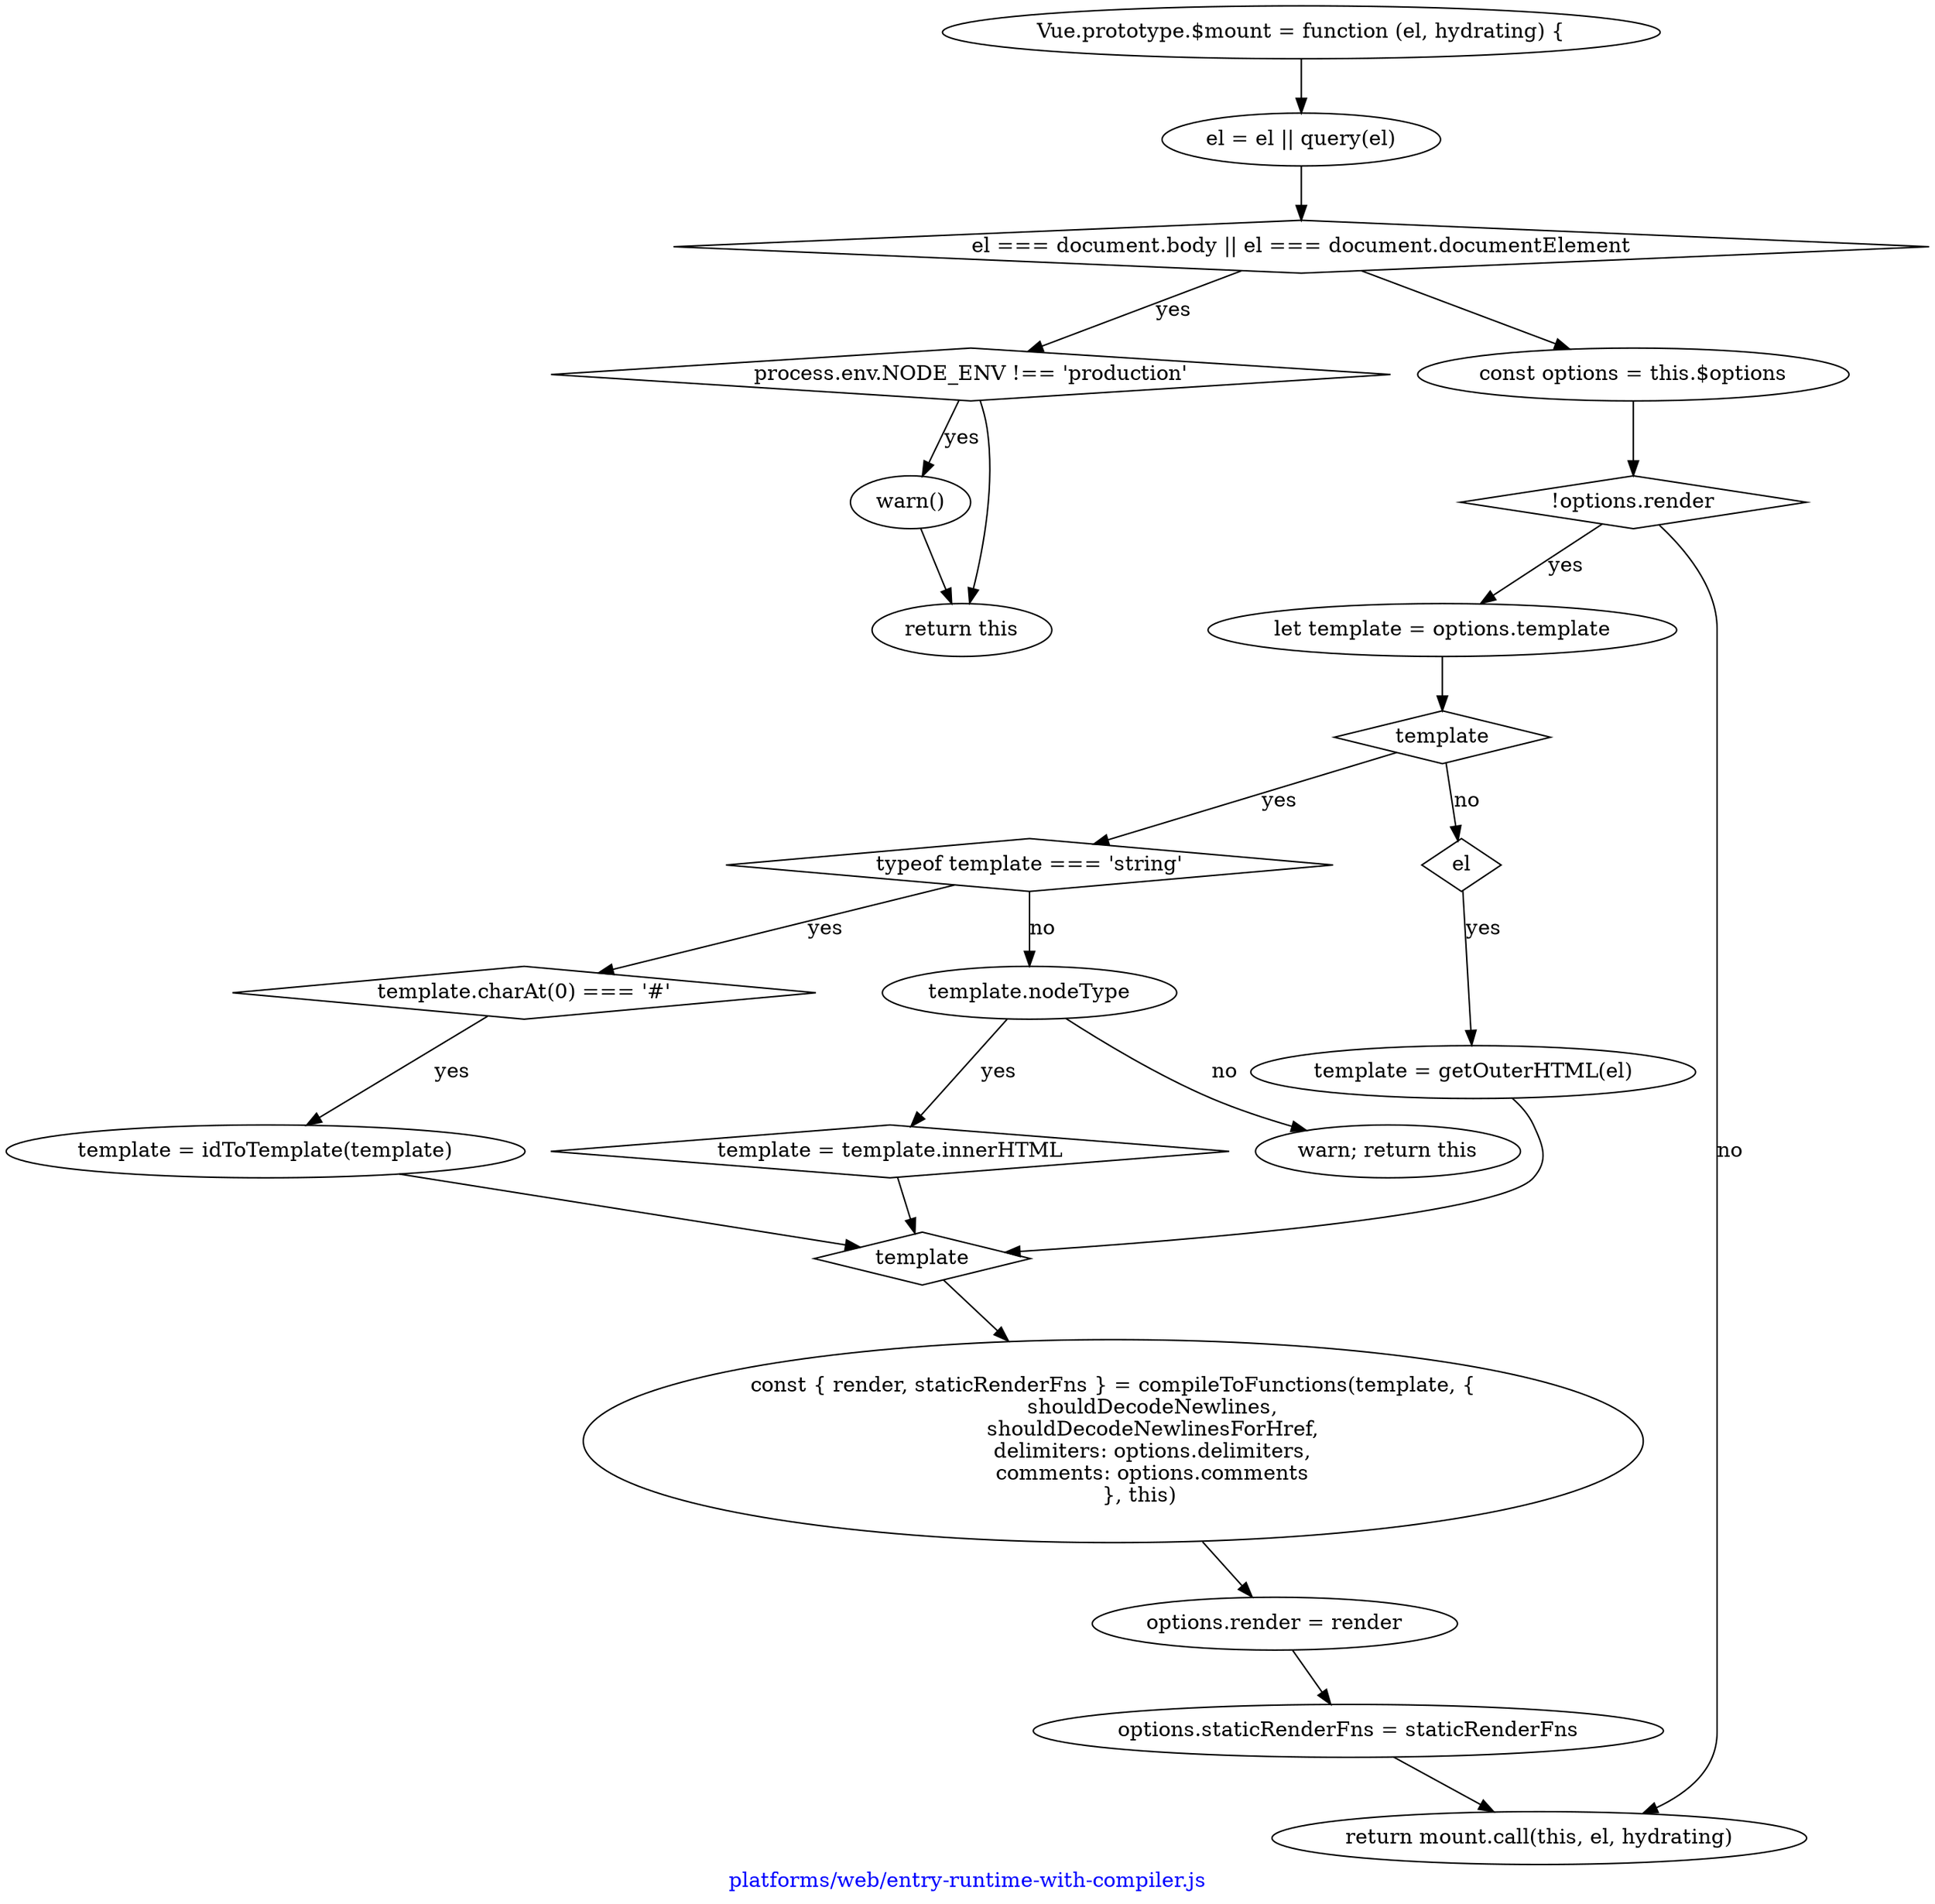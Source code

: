 digraph G {
    graph [
        label="platforms/web/entry-runtime-with-compiler.js"
        fontcolor=blue
    ]

    start [
        label="Vue.prototype.$mount = function (el, hydrating) {"
    ]

    resetEl [
        label="el = el || query(el)"
    ]
    start -> resetEl
    isBody [
        label="el === document.body || el === document.documentElement"
        shape=diamond
    ]
    resetEl -> isBody
    notProduction [
        label="process.env.NODE_ENV !== 'production'"
        shape=diamond
    ]
    isBody -> notProduction [label="yes"]
    warn0 [
        label="warn()"
    ]
    notProduction -> warn0 [label="yes"]
    returnThis [
        label="return this"
    ]
    notProduction -> returnThis
    warn0 -> returnThis
    varOptions [
        label="const options = this.$options"
    ]
    isBody -> varOptions
    renderExist [
        label="!options.render"
        shape=diamond
    ]
    varOptions -> renderExist
    varTemplate [
        label="let template = options.template"
    ]
    renderExist -> varTemplate [label="yes"]
    templateExist [
        label="template"
        shape=diamond
    ]
    varTemplate -> templateExist
    templateIsString [
        label="typeof template === 'string'"
        shape=diamond
    ]
    templateExist -> templateIsString [label="yes"]
    templateStartIsByChar [
        label="template.charAt(0) === '#'"
        shape=diamond
    ]
    templateIsString -> templateStartIsByChar [label="yes"]
    resetTemp [
        label="template = idToTemplate(template)"
    ]
    templateStartIsByChar -> resetTemp [label="yes"]

    tempIsNode [
        label="template.nodeType"
    ]
    resetTempIsInner [
        label="template = template.innerHTML"
        shape=diamond
    ]
    templateIsString -> tempIsNode [label="no"]
    tempIsNode -> resetTempIsInner [label="yes"]

    warn [
        label="warn; return this"
    ]
    tempIsNode -> warn [label="no"]

    elExist [
        label="el"
        shape=diamond
    ]
    resetTempIsOut [
        label="template = getOuterHTML(el)"
    ]
    templateExist -> elExist [label="no"]
    elExist -> resetTempIsOut [label="yes"]

    templateExist1 [
        label="template"
        shape=diamond
    ]

    resetTemp -> templateExist1
    resetTempIsInner -> templateExist1
    resetTempIsOut -> templateExist1

    getRenderAndFunc [
        label="const { render, staticRenderFns } = compileToFunctions(template, {
            shouldDecodeNewlines,
            shouldDecodeNewlinesForHref,
            delimiters: options.delimiters,
            comments: options.comments
        }, this)"
    ]

    templateExist1 -> getRenderAndFunc

    setRender [
        label="options.render = render"
    ]
    setStaticRenderFns [
        label="options.staticRenderFns = staticRenderFns"
    ]

    getRenderAndFunc -> setRender
    setRender -> setStaticRenderFns

    renderExist -> returnValue [label="no"]

    returnValue [
        label="return mount.call(this, el, hydrating)"
    ]
    setStaticRenderFns -> returnValue
}